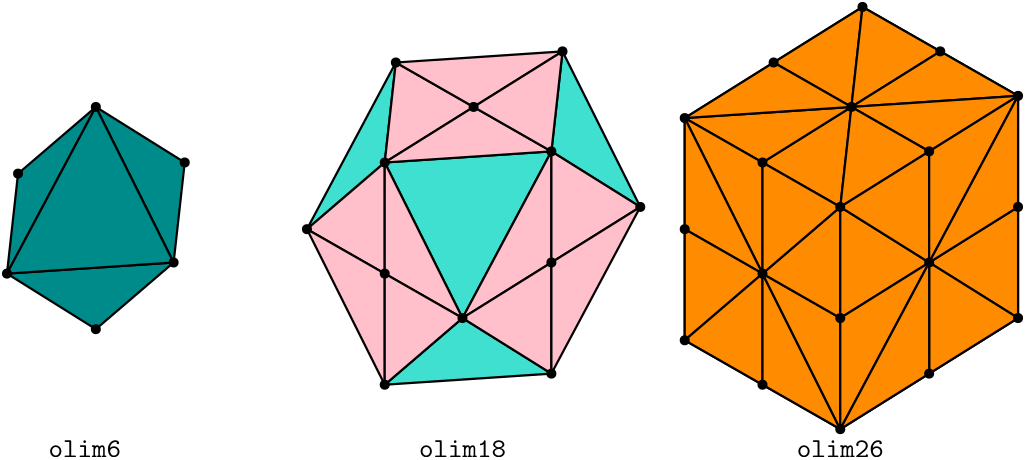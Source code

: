 <?xml version="1.0"?>
<!DOCTYPE ipe SYSTEM "ipe.dtd">
<ipe version="70206" creator="Ipe 7.2.7">
<info created="D:20180830145120" modified="D:20180911125528"/>
<ipestyle name="basic">
<symbol name="arrow/arc(spx)">
<path stroke="sym-stroke" fill="sym-stroke" pen="sym-pen">
0 0 m
-1 0.333 l
-1 -0.333 l
h
</path>
</symbol>
<symbol name="arrow/farc(spx)">
<path stroke="sym-stroke" fill="white" pen="sym-pen">
0 0 m
-1 0.333 l
-1 -0.333 l
h
</path>
</symbol>
<symbol name="arrow/ptarc(spx)">
<path stroke="sym-stroke" fill="sym-stroke" pen="sym-pen">
0 0 m
-1 0.333 l
-0.8 0 l
-1 -0.333 l
h
</path>
</symbol>
<symbol name="arrow/fptarc(spx)">
<path stroke="sym-stroke" fill="white" pen="sym-pen">
0 0 m
-1 0.333 l
-0.8 0 l
-1 -0.333 l
h
</path>
</symbol>
<symbol name="mark/circle(sx)" transformations="translations">
<path fill="sym-stroke">
0.6 0 0 0.6 0 0 e
0.4 0 0 0.4 0 0 e
</path>
</symbol>
<symbol name="mark/disk(sx)" transformations="translations">
<path fill="sym-stroke">
0.6 0 0 0.6 0 0 e
</path>
</symbol>
<symbol name="mark/fdisk(sfx)" transformations="translations">
<group>
<path fill="sym-fill">
0.5 0 0 0.5 0 0 e
</path>
<path fill="sym-stroke" fillrule="eofill">
0.6 0 0 0.6 0 0 e
0.4 0 0 0.4 0 0 e
</path>
</group>
</symbol>
<symbol name="mark/box(sx)" transformations="translations">
<path fill="sym-stroke" fillrule="eofill">
-0.6 -0.6 m
0.6 -0.6 l
0.6 0.6 l
-0.6 0.6 l
h
-0.4 -0.4 m
0.4 -0.4 l
0.4 0.4 l
-0.4 0.4 l
h
</path>
</symbol>
<symbol name="mark/square(sx)" transformations="translations">
<path fill="sym-stroke">
-0.6 -0.6 m
0.6 -0.6 l
0.6 0.6 l
-0.6 0.6 l
h
</path>
</symbol>
<symbol name="mark/fsquare(sfx)" transformations="translations">
<group>
<path fill="sym-fill">
-0.5 -0.5 m
0.5 -0.5 l
0.5 0.5 l
-0.5 0.5 l
h
</path>
<path fill="sym-stroke" fillrule="eofill">
-0.6 -0.6 m
0.6 -0.6 l
0.6 0.6 l
-0.6 0.6 l
h
-0.4 -0.4 m
0.4 -0.4 l
0.4 0.4 l
-0.4 0.4 l
h
</path>
</group>
</symbol>
<symbol name="mark/cross(sx)" transformations="translations">
<group>
<path fill="sym-stroke">
-0.43 -0.57 m
0.57 0.43 l
0.43 0.57 l
-0.57 -0.43 l
h
</path>
<path fill="sym-stroke">
-0.43 0.57 m
0.57 -0.43 l
0.43 -0.57 l
-0.57 0.43 l
h
</path>
</group>
</symbol>
<symbol name="arrow/fnormal(spx)">
<path stroke="sym-stroke" fill="white" pen="sym-pen">
0 0 m
-1 0.333 l
-1 -0.333 l
h
</path>
</symbol>
<symbol name="arrow/pointed(spx)">
<path stroke="sym-stroke" fill="sym-stroke" pen="sym-pen">
0 0 m
-1 0.333 l
-0.8 0 l
-1 -0.333 l
h
</path>
</symbol>
<symbol name="arrow/fpointed(spx)">
<path stroke="sym-stroke" fill="white" pen="sym-pen">
0 0 m
-1 0.333 l
-0.8 0 l
-1 -0.333 l
h
</path>
</symbol>
<symbol name="arrow/linear(spx)">
<path stroke="sym-stroke" pen="sym-pen">
-1 0.333 m
0 0 l
-1 -0.333 l
</path>
</symbol>
<symbol name="arrow/fdouble(spx)">
<path stroke="sym-stroke" fill="white" pen="sym-pen">
0 0 m
-1 0.333 l
-1 -0.333 l
h
-1 0 m
-2 0.333 l
-2 -0.333 l
h
</path>
</symbol>
<symbol name="arrow/double(spx)">
<path stroke="sym-stroke" fill="sym-stroke" pen="sym-pen">
0 0 m
-1 0.333 l
-1 -0.333 l
h
-1 0 m
-2 0.333 l
-2 -0.333 l
h
</path>
</symbol>
<pen name="heavier" value="0.8"/>
<pen name="fat" value="1.2"/>
<pen name="ultrafat" value="2"/>
<symbolsize name="large" value="5"/>
<symbolsize name="small" value="2"/>
<symbolsize name="tiny" value="1.1"/>
<arrowsize name="large" value="10"/>
<arrowsize name="small" value="5"/>
<arrowsize name="tiny" value="3"/>
<color name="red" value="1 0 0"/>
<color name="green" value="0 1 0"/>
<color name="blue" value="0 0 1"/>
<color name="yellow" value="1 1 0"/>
<color name="orange" value="1 0.647 0"/>
<color name="gold" value="1 0.843 0"/>
<color name="purple" value="0.627 0.125 0.941"/>
<color name="gray" value="0.745"/>
<color name="brown" value="0.647 0.165 0.165"/>
<color name="navy" value="0 0 0.502"/>
<color name="pink" value="1 0.753 0.796"/>
<color name="seagreen" value="0.18 0.545 0.341"/>
<color name="turquoise" value="0.251 0.878 0.816"/>
<color name="violet" value="0.933 0.51 0.933"/>
<color name="darkblue" value="0 0 0.545"/>
<color name="darkcyan" value="0 0.545 0.545"/>
<color name="darkgray" value="0.663"/>
<color name="darkgreen" value="0 0.392 0"/>
<color name="darkmagenta" value="0.545 0 0.545"/>
<color name="darkorange" value="1 0.549 0"/>
<color name="darkred" value="0.545 0 0"/>
<color name="lightblue" value="0.678 0.847 0.902"/>
<color name="lightcyan" value="0.878 1 1"/>
<color name="lightgray" value="0.827"/>
<color name="lightgreen" value="0.565 0.933 0.565"/>
<color name="lightyellow" value="1 1 0.878"/>
<dashstyle name="dashed" value="[4] 0"/>
<dashstyle name="dotted" value="[1 3] 0"/>
<dashstyle name="dash dotted" value="[4 2 1 2] 0"/>
<dashstyle name="dash dot dotted" value="[4 2 1 2 1 2] 0"/>
<textsize name="large" value="\large"/>
<textsize name="Large" value="\Large"/>
<textsize name="LARGE" value="\LARGE"/>
<textsize name="huge" value="\huge"/>
<textsize name="Huge" value="\Huge"/>
<textsize name="small" value="\small"/>
<textsize name="footnote" value="\footnotesize"/>
<textsize name="tiny" value="\tiny"/>
<textstyle name="center" begin="\begin{center}" end="\end{center}"/>
<textstyle name="itemize" begin="\begin{itemize}" end="\end{itemize}"/>
<textstyle name="item" begin="\begin{itemize}\item{}" end="\end{itemize}"/>
<gridsize name="4 pts" value="4"/>
<gridsize name="8 pts (~3 mm)" value="8"/>
<gridsize name="16 pts (~6 mm)" value="16"/>
<gridsize name="32 pts (~12 mm)" value="32"/>
<gridsize name="10 pts (~3.5 mm)" value="10"/>
<gridsize name="20 pts (~7 mm)" value="20"/>
<gridsize name="14 pts (~5 mm)" value="14"/>
<gridsize name="28 pts (~10 mm)" value="28"/>
<gridsize name="56 pts (~20 mm)" value="56"/>
<anglesize name="90 deg" value="90"/>
<anglesize name="60 deg" value="60"/>
<anglesize name="45 deg" value="45"/>
<anglesize name="30 deg" value="30"/>
<anglesize name="22.5 deg" value="22.5"/>
<opacity name="10%" value="0.1"/>
<opacity name="30%" value="0.3"/>
<opacity name="50%" value="0.5"/>
<opacity name="75%" value="0.75"/>
<tiling name="falling" angle="-60" step="4" width="1"/>
<tiling name="rising" angle="30" step="4" width="1"/>
</ipestyle>
<page>
<layer name="alpha"/>
<view layers="alpha" active="alpha"/>
<path layer="alpha" stroke="black" fill="darkcyan" pen="heavier">
76 688 m
108 668 l
136 692 l
76 688 l
</path>
<path stroke="black" fill="darkcyan" pen="heavier">
108 748 m
80 724 l
76 688 l
108 748 l
</path>
<path stroke="black" fill="darkcyan" pen="heavier">
108 748 m
140 728 l
136 692 l
108 748 l
</path>
<path matrix="1 0 0 1 136 0" stroke="black" pen="heavier">
80 764 m
136 732 l
</path>
<path matrix="1 0 0 1 136 0" stroke="black" pen="heavier">
76 728 m
140 768 l
</path>
<path matrix="1 0 0 1 136 -80" stroke="black" pen="heavier">
80 764 m
136 732 l
</path>
<path matrix="1 0 0 1 136 -80" stroke="black" pen="heavier">
76 728 m
140 768 l
</path>
<path matrix="1 0 0 1 136 0" stroke="black" pen="heavier">
76 728 m
76 648 l
</path>
<path matrix="1 0 0 1 136 0" stroke="black" pen="heavier">
136 732 m
136 652 l
</path>
<path matrix="1 0 0 1 136 0" stroke="black" pen="heavier">
140 768 m
140 688 l
</path>
<path matrix="1 0 0 1 136 0" stroke="black" pen="heavier">
80 764 m
80 684 l
</path>
<path matrix="1 0 0 1 136 0" stroke="black" pen="heavier">
168 712 m
104 672 l
</path>
<path matrix="1 0 0 1 136 0" stroke="black" pen="heavier">
104 672 m
48 704 l
112 744 l
168 712 l
</path>
<path matrix="1 0 0 1 272 0" stroke="black" pen="heavier">
48 744 m
112 784 l
168 752 l
104 712 l
48 744 l
</path>
<path matrix="1 0 0 1 272 0" stroke="black" pen="heavier">
80 764 m
136 732 l
</path>
<path matrix="1 0 0 1 272 0" stroke="black" pen="heavier">
76 728 m
140 768 l
</path>
<path matrix="1 0 0 1 272 0" stroke="black" pen="heavier">
168 752 m
168 672 l
</path>
<path matrix="1 0 0 1 272 -80" stroke="black" pen="heavier">
48 744 m
112 784 l
168 752 l
104 712 l
48 744 l
</path>
<path matrix="1 0 0 1 272 -80" stroke="black" pen="heavier">
80 764 m
136 732 l
</path>
<path matrix="1 0 0 1 272 -80" stroke="black" pen="heavier">
76 728 m
140 768 l
</path>
<path matrix="1 0 0 1 272 0" stroke="black" pen="heavier">
104 712 m
104 632 l
</path>
<path matrix="1 0 0 1 272 0" stroke="black" pen="heavier">
48 744 m
48 664 l
</path>
<path matrix="1 0 0 1 272 0" stroke="black" pen="heavier">
112 784 m
112 704 l
</path>
<path matrix="1 0 0 1 272 0" stroke="black" pen="heavier">
76 728 m
76 648 l
</path>
<path matrix="1 0 0 1 272 0" stroke="black" pen="heavier">
136 732 m
136 652 l
</path>
<path matrix="1 0 0 1 272 0" stroke="black" pen="heavier">
140 768 m
140 688 l
</path>
<path matrix="1 0 0 1 272 0" stroke="black" pen="heavier">
80 764 m
80 684 l
</path>
<path matrix="1 0 0 1 272 0" stroke="black" pen="heavier">
168 712 m
104 672 l
</path>
<path matrix="1 0 0 1 272 0" stroke="black" pen="heavier">
104 672 m
48 704 l
112 744 l
168 712 l
</path>
<path stroke="black" fill="darkcyan" pen="heavier">
108 748 m
76 688 l
136 692 l
108 748 l
</path>
<path stroke="black" fill="turquoise" pen="heavier">
212 728 m
240 672 l
272 732 l
212 728 l
</path>
<path stroke="black" fill="turquoise" pen="heavier">
272 732 m
276 768 l
304 712 l
272 732 l
</path>
<path stroke="black" fill="turquoise" pen="heavier">
240 672 m
272 652 l
212 648 l
240 672 l
</path>
<path stroke="black" fill="turquoise" pen="heavier">
184 704 m
212 728 l
216 764 l
184 704 l
</path>
<path stroke="black" fill="pink" pen="heavier">
216 764 m
244 748 l
212 728 l
216 764 l
</path>
<path stroke="black" fill="pink" pen="heavier">
216 764 m
276 768 l
244 748 l
216 764 l
</path>
<path stroke="black" fill="pink" pen="heavier">
244 748 m
212 728 l
272 732 l
244 748 l
</path>
<path stroke="black" fill="pink" pen="heavier">
272 732 m
276 768 l
244 748 l
272 732 l
</path>
<path stroke="black" fill="pink" pen="heavier">
184 704 m
212 688 l
212 728 l
184 704 l
</path>
<path stroke="black" fill="pink" pen="heavier">
212 728 m
240 672 l
212 688 l
212 728 l
</path>
<path stroke="black" fill="pink" pen="heavier">
184 704 m
212 648 l
212 688 l
184 704 l
</path>
<path stroke="black" fill="pink" pen="heavier">
212 648 m
240 672 l
212 688 l
212 648 l
</path>
<path stroke="black" fill="pink" pen="heavier">
240 672 m
272 732 l
272 692 l
240 672 l
</path>
<path stroke="black" fill="pink" pen="heavier">
240 672 m
272 652 l
272 692 l
240 672 l
</path>
<path stroke="black" fill="pink" pen="heavier">
272 732 m
272 692 l
304 712 l
272 732 l
</path>
<path stroke="black" fill="pink" pen="heavier">
272 692 m
272 652 l
304 712 l
272 692 l
</path>
<path stroke="black" fill="darkorange" pen="heavier">
384 784 m
352 764 l
380 748 l
384 784 l
</path>
<path stroke="black" fill="darkorange" pen="heavier">
384 784 m
380 748 l
412 768 l
384 784 l
</path>
<path stroke="black" fill="darkorange" pen="heavier">
380 748 m
440 752 l
412 768 l
380 748 l
</path>
<path stroke="black" fill="darkorange" pen="heavier">
380 748 m
408 732 l
440 752 l
380 748 l
</path>
<path stroke="black" fill="darkorange" pen="heavier">
380 748 m
348 728 l
376 712 l
380 748 l
</path>
<path stroke="black" fill="darkorange" pen="heavier">
380 748 m
408 732 l
376 712 l
380 748 l
</path>
<path stroke="black" fill="darkorange" pen="heavier">
380 748 m
348 728 l
320 744 l
380 748 l
</path>
<path stroke="black" fill="darkorange" pen="heavier">
380 748 m
320 744 l
352 764 l
380 748 l
</path>
<path stroke="black" fill="darkorange" pen="heavier">
348 688 m
320 744 l
348 728 l
348 688 l
</path>
<path stroke="black" fill="darkorange" pen="heavier">
348 688 m
320 704 l
320 744 l
348 688 l
</path>
<path stroke="black" fill="darkorange" pen="heavier">
348 688 m
320 664 l
320 704 l
348 688 l
</path>
<path stroke="black" fill="darkorange" pen="heavier">
348 688 m
348 648 l
320 664 l
348 688 l
</path>
<path stroke="black" fill="darkorange" pen="heavier">
348 688 m
376 632 l
348 648 l
348 688 l
</path>
<path stroke="black" fill="darkorange" pen="heavier">
348 688 m
376 672 l
376 632 l
348 688 l
</path>
<path stroke="black" fill="darkorange" pen="heavier">
348 688 m
376 712 l
376 672 l
348 688 l
</path>
<path stroke="black" fill="darkorange" pen="heavier">
348 688 m
348 728 l
376 712 l
348 688 l
</path>
<path stroke="black" fill="darkorange" pen="heavier">
408 692 m
376 672 l
376 712 l
408 692 l
</path>
<path stroke="black" fill="darkorange" pen="heavier">
408 692 m
408 732 l
376 712 l
408 692 l
</path>
<path stroke="black" fill="darkorange" pen="heavier">
408 692 m
440 672 l
440 712 l
408 692 l
</path>
<path stroke="black" fill="darkorange" pen="heavier">
408 692 m
376 672 l
376 632 l
408 692 l
</path>
<path stroke="black" fill="darkorange" pen="heavier">
408 692 m
440 752 l
408 732 l
408 692 l
</path>
<path stroke="black" fill="darkorange" pen="heavier">
408 692 m
408 652 l
440 672 l
408 692 l
</path>
<path stroke="black" fill="darkorange" pen="heavier">
408 692 m
376 632 l
408 652 l
408 692 l
</path>
<path stroke="black" fill="darkorange" pen="heavier">
408 692 m
440 712 l
440 752 l
408 692 l
</path>
<use name="mark/disk(sx)" pos="76 688" size="normal" stroke="black"/>
<use name="mark/disk(sx)" pos="80 724" size="normal" stroke="black"/>
<use name="mark/disk(sx)" pos="108 748" size="normal" stroke="black"/>
<use name="mark/disk(sx)" pos="136 692" size="normal" stroke="black"/>
<use name="mark/disk(sx)" pos="108 668" size="normal" stroke="black"/>
<use name="mark/disk(sx)" pos="140 728" size="normal" stroke="black"/>
<use name="mark/disk(sx)" pos="212 728" size="normal" stroke="black"/>
<use name="mark/disk(sx)" pos="184 704" size="normal" stroke="black"/>
<use name="mark/disk(sx)" pos="216 764" size="normal" stroke="black"/>
<use name="mark/disk(sx)" pos="244 748" size="normal" stroke="black"/>
<use name="mark/disk(sx)" pos="272 732" size="normal" stroke="black"/>
<use name="mark/disk(sx)" pos="276 768" size="normal" stroke="black"/>
<use name="mark/disk(sx)" pos="304 712" size="normal" stroke="black"/>
<use name="mark/disk(sx)" pos="272 692" size="normal" stroke="black"/>
<use name="mark/disk(sx)" pos="240 672" size="normal" stroke="black"/>
<use name="mark/disk(sx)" pos="212 688" size="normal" stroke="black"/>
<use name="mark/disk(sx)" pos="212 648" size="normal" stroke="black"/>
<use name="mark/disk(sx)" pos="272 652" size="normal" stroke="black"/>
<use name="mark/disk(sx)" pos="320 744" size="normal" stroke="black"/>
<use name="mark/disk(sx)" pos="320 704" size="normal" stroke="black"/>
<use name="mark/disk(sx)" pos="320 664" size="normal" stroke="black"/>
<use name="mark/disk(sx)" pos="348 648" size="normal" stroke="black"/>
<use name="mark/disk(sx)" pos="376 632" size="normal" stroke="black"/>
<use name="mark/disk(sx)" pos="408 652" size="normal" stroke="black"/>
<use name="mark/disk(sx)" pos="440 672" size="normal" stroke="black"/>
<use name="mark/disk(sx)" pos="440 712" size="normal" stroke="black"/>
<use name="mark/disk(sx)" pos="440 752" size="normal" stroke="black"/>
<use name="mark/disk(sx)" pos="412 768" size="normal" stroke="black"/>
<use name="mark/disk(sx)" pos="384 784" size="normal" stroke="black"/>
<use name="mark/disk(sx)" pos="352 764" size="normal" stroke="black"/>
<use name="mark/disk(sx)" pos="380 748" size="normal" stroke="black"/>
<use name="mark/disk(sx)" pos="348 728" size="normal" stroke="black"/>
<use name="mark/disk(sx)" pos="348 688" size="normal" stroke="black"/>
<use name="mark/disk(sx)" pos="376 672" size="normal" stroke="black"/>
<use name="mark/disk(sx)" pos="408 692" size="normal" stroke="black"/>
<use name="mark/disk(sx)" pos="408 732" size="normal" stroke="black"/>
<use name="mark/disk(sx)" pos="376 712" size="normal" stroke="black"/>
<text transformations="translations" pos="80 628" stroke="black" type="minipage" width="48" height="5.538" depth="0.55" valign="top" style="center">\texttt{olim6}</text>
<text transformations="translations" pos="216 628" stroke="black" type="minipage" width="48" height="5.538" depth="0.55" valign="top" style="center">\texttt{olim18}</text>
<text transformations="translations" pos="352 628" stroke="black" type="minipage" width="48" height="5.538" depth="0.55" valign="top" style="center">\texttt{olim26}</text>
</page>
</ipe>
